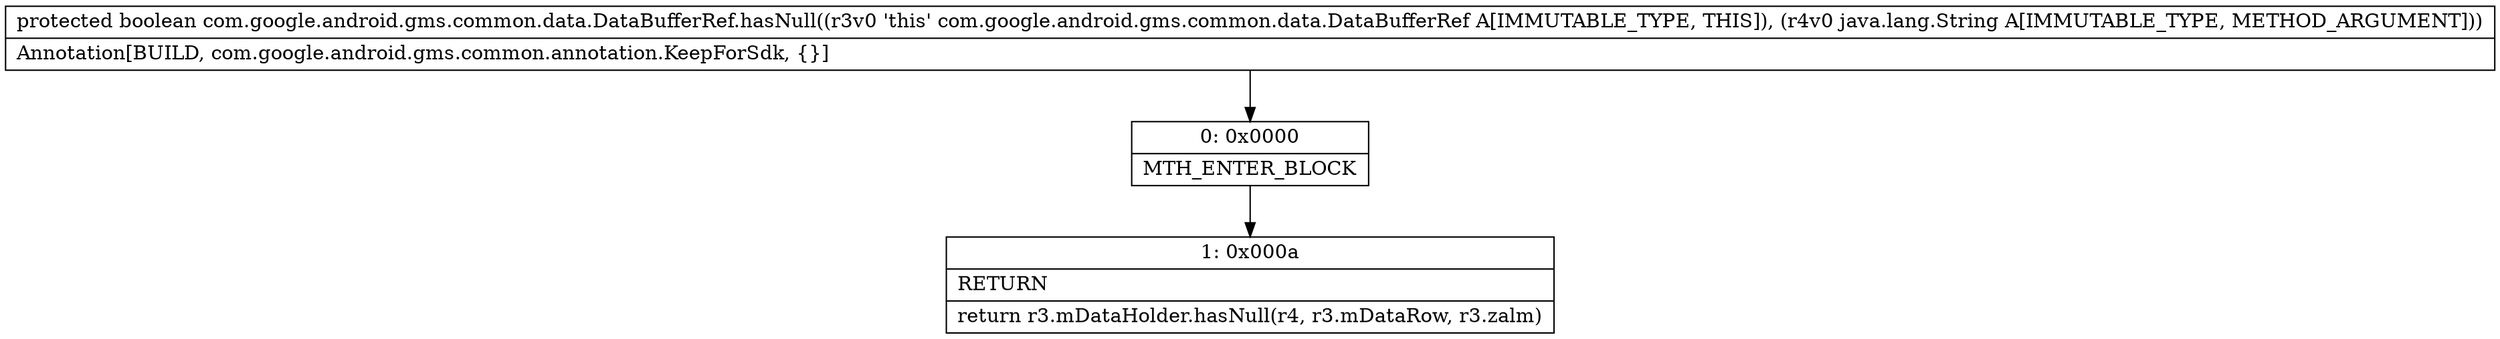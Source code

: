 digraph "CFG forcom.google.android.gms.common.data.DataBufferRef.hasNull(Ljava\/lang\/String;)Z" {
Node_0 [shape=record,label="{0\:\ 0x0000|MTH_ENTER_BLOCK\l}"];
Node_1 [shape=record,label="{1\:\ 0x000a|RETURN\l|return r3.mDataHolder.hasNull(r4, r3.mDataRow, r3.zalm)\l}"];
MethodNode[shape=record,label="{protected boolean com.google.android.gms.common.data.DataBufferRef.hasNull((r3v0 'this' com.google.android.gms.common.data.DataBufferRef A[IMMUTABLE_TYPE, THIS]), (r4v0 java.lang.String A[IMMUTABLE_TYPE, METHOD_ARGUMENT]))  | Annotation[BUILD, com.google.android.gms.common.annotation.KeepForSdk, \{\}]\l}"];
MethodNode -> Node_0;
Node_0 -> Node_1;
}

